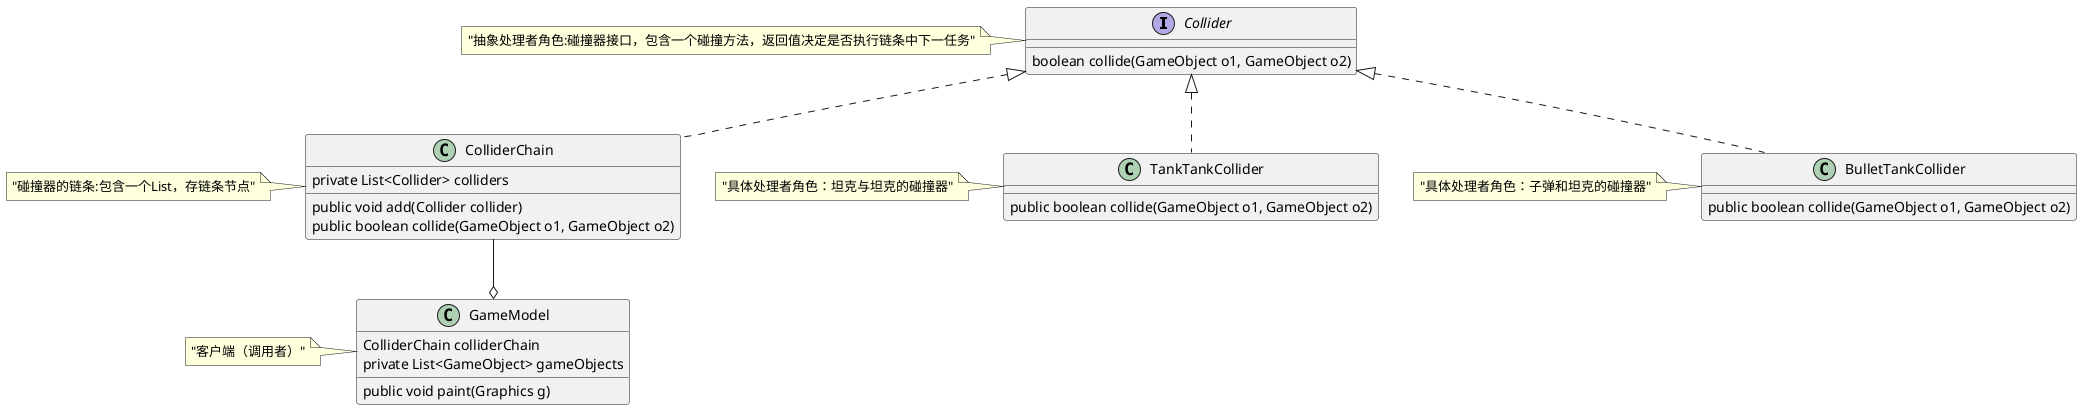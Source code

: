 @startuml

interface Collider{
    boolean collide(GameObject o1, GameObject o2)
}
class ColliderChain{
    private List<Collider> colliders
    public void add(Collider collider)
    public boolean collide(GameObject o1, GameObject o2)
}
class TankTankCollider{
    public boolean collide(GameObject o1, GameObject o2)
}
class BulletTankCollider{
    public boolean collide(GameObject o1, GameObject o2)
}
class GameModel{
    ColliderChain colliderChain
    private List<GameObject> gameObjects
    public void paint(Graphics g)
}

ColliderChain --o GameModel
Collider <|.. ColliderChain
Collider <|.. TankTankCollider
Collider <|.. BulletTankCollider



note left of Collider : "抽象处理者角色:碰撞器接口，包含一个碰撞方法，返回值决定是否执行链条中下一任务"
note left of ColliderChain : "碰撞器的链条:包含一个List，存链条节点"
note left of TankTankCollider : "具体处理者角色：坦克与坦克的碰撞器"
note left of BulletTankCollider : "具体处理者角色：子弹和坦克的碰撞器"
note left of GameModel : "客户端（调用者）"




@enduml